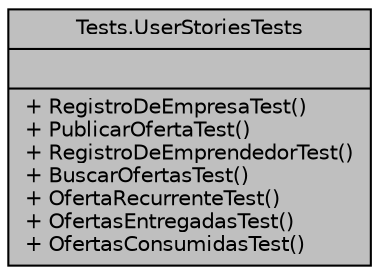 digraph "Tests.UserStoriesTests"
{
 // INTERACTIVE_SVG=YES
 // LATEX_PDF_SIZE
  edge [fontname="Helvetica",fontsize="10",labelfontname="Helvetica",labelfontsize="10"];
  node [fontname="Helvetica",fontsize="10",shape=record];
  Node1 [label="{Tests.UserStoriesTests\n||+ RegistroDeEmpresaTest()\l+ PublicarOfertaTest()\l+ RegistroDeEmprendedorTest()\l+ BuscarOfertasTest()\l+ OfertaRecurrenteTest()\l+ OfertasEntregadasTest()\l+ OfertasConsumidasTest()\l}",height=0.2,width=0.4,color="black", fillcolor="grey75", style="filled", fontcolor="black",tooltip="Pruebas para demostrar el cumplimiento de las historias de usuario. Este test está adaptado para func..."];
}
